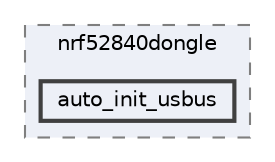 digraph "/home/mj/Desktop/IoT-Chat-Digitalization/Dongle/gnrc_border_router/bin/nrf52840dongle/auto_init_usbus"
{
 // LATEX_PDF_SIZE
  bgcolor="transparent";
  edge [fontname=Helvetica,fontsize=10,labelfontname=Helvetica,labelfontsize=10];
  node [fontname=Helvetica,fontsize=10,shape=box,height=0.2,width=0.4];
  compound=true
  subgraph clusterdir_9941f7556d96a0e17fefe82cd217bc3a {
    graph [ bgcolor="#edf0f7", pencolor="grey50", label="nrf52840dongle", fontname=Helvetica,fontsize=10 style="filled,dashed", URL="dir_9941f7556d96a0e17fefe82cd217bc3a.html",tooltip=""]
  dir_da74cbadeab55ae92fe69fc5ec199a7a [label="auto_init_usbus", fillcolor="#edf0f7", color="grey25", style="filled,bold", URL="dir_da74cbadeab55ae92fe69fc5ec199a7a.html",tooltip=""];
  }
}
